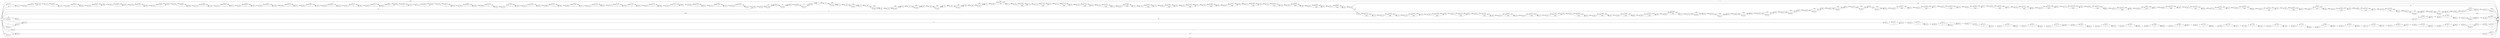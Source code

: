digraph {
	graph [rankdir=LR]
	node [shape=rectangle]
	2 -> 73 [label=2869]
	73 -> 95 [label=2560]
	73 -> 47422 [label=309]
	95 -> 106 [label=2869]
	106 -> 127 [label=2560]
	106 -> 47442 [label=309]
	127 -> 263 [label=2869]
	263 -> 284 [label=2560]
	263 -> 47462 [label=309]
	284 -> 476 [label=2869]
	476 -> 500 [label=2560]
	476 -> 47485 [label=309]
	500 -> 575 [label=2869]
	575 -> 596 [label=2560]
	575 -> 47505 [label=309]
	596 -> 749 [label=2869]
	749 -> 785 [label=2560]
	749 -> 47540 [label=309]
	785 -> 788 [label=2869]
	788 -> 830 [label=2560]
	788 -> 47581 [label=309]
	830 -> 836 [label=2869]
	836 -> 857 [label=2560]
	836 -> 47601 [label=309]
	857 -> 896 [label=2869]
	896 -> 899 [label=2560]
	896 -> 917 [label=309]
	899 -> 1 [label=1]
	899 -> 917 [label=2559]
	917 -> 1049 [label=2868]
	1049 -> 1115 [label=2559]
	1049 -> 47686 [label=309]
	1115 -> 1273 [label=2868]
	1273 -> 1294 [label=2559]
	1273 -> 47706 [label=309]
	1294 -> 1315 [label=2868]
	1315 -> 1336 [label=2559]
	1315 -> 47726 [label=309]
	1336 -> 1414 [label=2868]
	1414 -> 1444 [label=2559]
	1414 -> 47755 [label=309]
	1444 -> 1516 [label=2868]
	1516 -> 1537 [label=2559]
	1516 -> 47775 [label=309]
	1537 -> 1687 [label=2868]
	1687 -> 1717 [label=2559]
	1687 -> 47804 [label=309]
	1717 -> 1747 [label=2868]
	1747 -> 1774 [label=2559]
	1747 -> 47830 [label=309]
	1774 -> 1828 [label=2868]
	1828 -> 1849 [label=2559]
	1828 -> 47850 [label=309]
	1849 -> 1951 [label=2868]
	1951 -> 1978 [label=2559]
	1951 -> 47876 [label=309]
	1978 -> 1987 [label=2868]
	1987 -> 2008 [label=2559]
	1987 -> 47896 [label=309]
	2008 -> 2020 [label=2868]
	2020 -> 2062 [label=2559]
	2020 -> 47937 [label=309]
	2062 -> 2071 [label=2868]
	2071 -> 2104 [label=2559]
	2071 -> 47969 [label=309]
	2104 -> 2116 [label=2868]
	2116 -> 2158 [label=2559]
	2116 -> 48010 [label=309]
	2158 -> 2299 [label=2868]
	2299 -> 2338 [label=2559]
	2299 -> 48048 [label=309]
	2338 -> 2341 [label=2868]
	2341 -> 2362 [label=2559]
	2341 -> 48068 [label=309]
	2362 -> 2476 [label=2868]
	2476 -> 2497 [label=2559]
	2476 -> 48088 [label=309]
	2497 -> 2533 [label=2868]
	2533 -> 2680 [label=2559]
	2533 -> 1 [label=309]
	2680 -> 2707 [label=2559]
	2680 -> 42329 [label=36573]
	2707 -> 2710 [label=39132]
	2710 -> 2731 [label=2559]
	2710 -> 42349 [label=36573]
	2731 -> 2755 [label=39132]
	2755 -> 2776 [label=2559]
	2755 -> 42369 [label=36573]
	2776 -> 2782 [label=39132]
	2782 -> 2803 [label=2559]
	2782 -> 42389 [label=36573]
	2803 -> 2812 [label=39132]
	2812 -> 2833 [label=2559]
	2812 -> 42409 [label=36573]
	2833 -> 3007 [label=39132]
	3007 -> 3028 [label=2559]
	3007 -> 42429 [label=36573]
	3028 -> 3076 [label=39132]
	3076 -> 3142 [label=2559]
	3076 -> 42494 [label=36573]
	3142 -> 3154 [label=39132]
	3154 -> 3175 [label=2559]
	3154 -> 42514 [label=36573]
	3175 -> 3251 [label=39132]
	3251 -> 3286 [label=2559]
	3251 -> 42548 [label=36573]
	3286 -> 3303 [label=39132]
	3303 -> 3325 [label=2559]
	3303 -> 42569 [label=36573]
	3325 -> 3424 [label=39132]
	3424 -> 3445 [label=2559]
	3424 -> 42589 [label=36573]
	3445 -> 3466 [label=39132]
	3466 -> 3508 [label=2559]
	3466 -> 42630 [label=36573]
	3508 -> 3568 [label=39132]
	3568 -> 3589 [label=2559]
	3568 -> 42650 [label=36573]
	3589 -> 3694 [label=39132]
	3694 -> 3715 [label=2559]
	3694 -> 42669 [label=36573]
	3715 -> 3774 [label=39136]
	3774 -> 3795 [label=2559]
	3774 -> 42690 [label=36577]
	3795 -> 3862 [label=39136]
	3862 -> 3883 [label=2559]
	3862 -> 42710 [label=36577]
	3883 -> 3885 [label=39136]
	3885 -> 3912 [label=2559]
	3885 -> 42736 [label=36577]
	3912 -> 3925 [label=39136]
	3925 -> 3948 [label=2559]
	3925 -> 42758 [label=36577]
	3948 -> 3954 [label=39136]
	3954 -> 4005 [label=2559]
	3954 -> 42808 [label=36577]
	4005 -> 4038 [label=39136]
	4038 -> 4059 [label=2559]
	4038 -> 42828 [label=36577]
	4059 -> 4060 [label=39136]
	4060 -> 4092 [label=2559]
	4060 -> 42859 [label=36577]
	4092 -> 4125 [label=39136]
	4125 -> 4146 [label=2559]
	4125 -> 42879 [label=36577]
	4146 -> 4185 [label=2559]
	4146 -> 42917 [label=36577]
	4185 -> 4209 [label=39136]
	4209 -> 4230 [label=2559]
	4209 -> 42937 [label=36577]
	4230 -> 4305 [label=39136]
	4305 -> 4377 [label=2559]
	4305 -> 43008 [label=36577]
	4377 -> 4382 [label=39136]
	4382 -> 4429 [label=2559]
	4382 -> 43054 [label=36577]
	4429 -> 4484 [label=39136]
	4484 -> 4517 [label=2559]
	4484 -> 43086 [label=36577]
	4517 -> 4526 [label=39136]
	4526 -> 4547 [label=2559]
	4526 -> 43106 [label=36577]
	4547 -> 4550 [label=39136]
	4550 -> 4583 [label=2559]
	4550 -> 43138 [label=36577]
	4583 -> 4613 [label=39136]
	4613 -> 4640 [label=2559]
	4613 -> 43164 [label=36577]
	4640 -> 4715 [label=39136]
	4715 -> 4748 [label=2559]
	4715 -> 43196 [label=36577]
	4748 -> 4818 [label=39136]
	4818 -> 4848 [label=2559]
	4818 -> 43225 [label=36577]
	4848 -> 4921 [label=39136]
	4921 -> 4960 [label=2559]
	4921 -> 43263 [label=36577]
	4960 -> 5056 [label=39136]
	5056 -> 5077 [label=2559]
	5056 -> 43283 [label=36577]
	5077 -> 5089 [label=39136]
	5089 -> 5140 [label=2559]
	5089 -> 43333 [label=36577]
	5140 -> 5143 [label=39136]
	5143 -> 5164 [label=2559]
	5143 -> 43353 [label=36577]
	5164 -> 5176 [label=39136]
	5176 -> 5198 [label=2559]
	5176 -> 43374 [label=36577]
	5198 -> 5242 [label=39136]
	5242 -> 5269 [label=2559]
	5242 -> 43400 [label=36577]
	5269 -> 5297 [label=39136]
	5297 -> 5318 [label=2559]
	5297 -> 43420 [label=36577]
	5318 -> 5320 [label=39136]
	5320 -> 5347 [label=2559]
	5320 -> 43446 [label=36577]
	5347 -> 5557 [label=39136]
	5557 -> 5560 [label=2559]
	5557 -> 5596 [label=36577]
	5560 -> 1 [label=40]
	5560 -> 5596 [label=2519]
	5596 -> 5612 [label=39096]
	5612 -> 5633 [label=2519]
	5612 -> 43504 [label=36577]
	5633 -> 5684 [label=39096]
	5684 -> 5705 [label=2519]
	5684 -> 43524 [label=36577]
	5705 -> 5799 [label=39096]
	5799 -> 5820 [label=2519]
	5799 -> 43544 [label=36577]
	5820 -> 5825 [label=39096]
	5825 -> 5846 [label=2519]
	5825 -> 43564 [label=36577]
	5846 -> 5906 [label=39096]
	5906 -> 5927 [label=2519]
	5906 -> 43584 [label=36577]
	5927 -> 5982 [label=39096]
	5982 -> 1 [label=2519]
	5982 -> 45233 [label=36577]
	7640 -> 7641 [label=1]
	7641 -> 8179 [label=50]
	8179 -> 8200 [label=1]
	8179 -> 17964 [label=49]
	8200 -> 8280 [label=50]
	8280 -> 8301 [label=1]
	8280 -> 17984 [label=49]
	8301 -> 9012 [label=50]
	9012 -> 9032 [label=1]
	9012 -> 18002 [label=49]
	9032 -> 11963 [label=50]
	11963 -> 1 [label=1]
	11963 -> 19661 [label=49]
	17964 -> 8200 [label=49]
	17984 -> 8301 [label=49]
	18002 -> 9032 [label=49]
	19661 -> 1 [label=49]
	21371 -> 21372 [label=1]
	21372 -> 21548 [label=310]
	21548 -> 21569 [label=1]
	21548 -> 46282 [label=309]
	21569 -> 21712 [label=310]
	21712 -> 21733 [label=1]
	21712 -> 46302 [label=309]
	21733 -> 21809 [label=310]
	21809 -> 21830 [label=1]
	21809 -> 46322 [label=309]
	21830 -> 21875 [label=310]
	21875 -> 21896 [label=1]
	21875 -> 46342 [label=309]
	21896 -> 21935 [label=310]
	21935 -> 21956 [label=1]
	21935 -> 46362 [label=309]
	21956 -> 21979 [label=310]
	21979 -> 22000 [label=1]
	21979 -> 46382 [label=309]
	22000 -> 22010 [label=310]
	22010 -> 22058 [label=1]
	22010 -> 46429 [label=309]
	22058 -> 22064 [label=310]
	22064 -> 22085 [label=1]
	22064 -> 46449 [label=309]
	22085 -> 22127 [label=310]
	22127 -> 22148 [label=1]
	22127 -> 46469 [label=309]
	22148 -> 22157 [label=310]
	22157 -> 22217 [label=1]
	22157 -> 46528 [label=309]
	22217 -> 22238 [label=310]
	22238 -> 22261 [label=1]
	22238 -> 46550 [label=309]
	22261 -> 22292 [label=310]
	22292 -> 22319 [label=1]
	22292 -> 46576 [label=309]
	22319 -> 22442 [label=310]
	22442 -> 22477 [label=1]
	22442 -> 46610 [label=309]
	22477 -> 22481 [label=310]
	22481 -> 22502 [label=1]
	22481 -> 46630 [label=309]
	22502 -> 22844 [label=310]
	22844 -> 22902 [label=1]
	22844 -> 46687 [label=309]
	22902 -> 22931 [label=310]
	22931 -> 22961 [label=1]
	22931 -> 46716 [label=309]
	22961 -> 22976 [label=310]
	22976 -> 23036 [label=1]
	22976 -> 46775 [label=309]
	23036 -> 23069 [label=1]
	23036 -> 46807 [label=309]
	23069 -> 23105 [label=1]
	23069 -> 46842 [label=309]
	23105 -> 23114 [label=310]
	23114 -> 23183 [label=1]
	23114 -> 46910 [label=309]
	23183 -> 23270 [label=310]
	23270 -> 23338 [label=1]
	23270 -> 46977 [label=309]
	23338 -> 23397 [label=310]
	23397 -> 23418 [label=1]
	23397 -> 46998 [label=309]
	23418 -> 23495 [label=310]
	23495 -> 23516 [label=1]
	23495 -> 47018 [label=309]
	23516 -> 23579 [label=310]
	23579 -> 23600 [label=1]
	23579 -> 47038 [label=309]
	23600 -> 23615 [label=310]
	23615 -> 23636 [label=1]
	23615 -> 47058 [label=309]
	23636 -> 23666 [label=310]
	23666 -> 23687 [label=1]
	23666 -> 47078 [label=309]
	23687 -> 23690 [label=310]
	23690 -> 23711 [label=1]
	23690 -> 47098 [label=309]
	23711 -> 23741 [label=310]
	23741 -> 23762 [label=1]
	23741 -> 47118 [label=309]
	23762 -> 23777 [label=310]
	23777 -> 23798 [label=1]
	23777 -> 47138 [label=309]
	23798 -> 23819 [label=1]
	23798 -> 47158 [label=309]
	23819 -> 23843 [label=310]
	23843 -> 23903 [label=1]
	23843 -> 47217 [label=309]
	23903 -> 23942 [label=310]
	23942 -> 23963 [label=1]
	23942 -> 47237 [label=309]
	23963 -> 24093 [label=310]
	24093 -> 24125 [label=1]
	24093 -> 47268 [label=309]
	24125 -> 24131 [label=310]
	24131 -> 24152 [label=1]
	24131 -> 47288 [label=309]
	24152 -> 24194 [label=310]
	24194 -> 24226 [label=1]
	24194 -> 47319 [label=309]
	24226 -> 24323 [label=310]
	24323 -> 24523 [label=350]
	24523 -> 24544 [label=41]
	24523 -> 47339 [label=309]
	24544 -> 24565 [label=41]
	24544 -> 47359 [label=309]
	24565 -> 24596 [label=350]
	24596 -> 24639 [label=41]
	24596 -> 47401 [label=309]
	24639 -> 2 [label=350]
	24745 -> 25181 [label=6]
	25181 -> 25213 [label=3]
	25181 -> 37454 [label=3]
	25213 -> 25297 [label=6]
	25297 -> 25318 [label=3]
	25297 -> 37474 [label=3]
	25318 -> 25450 [label=6]
	25450 -> 25470 [label=3]
	25450 -> 25471 [label=3]
	25470 -> 25471 [label=2]
	25470 -> 25491 [label=1]
	25471 -> 25491 [label=5]
	25491 -> 25683 [label=6]
	25683 -> 1 [label=1]
	25683 -> 25760 [label=5]
	25760 -> 25781 [label=2]
	25760 -> 37514 [label=3]
	25781 -> 25852 [label=5]
	25852 -> 25874 [label=2]
	25852 -> 37535 [label=3]
	25874 -> 26037 [label=5]
	26037 -> 26058 [label=2]
	26037 -> 37555 [label=3]
	26058 -> 26578 [label=5]
	26578 -> 26599 [label=2]
	26578 -> 37575 [label=3]
	26599 -> 26626 [label=5]
	26626 -> 26647 [label=2]
	26626 -> 37595 [label=3]
	26647 -> 26758 [label=5]
	26758 -> 26779 [label=2]
	26758 -> 37615 [label=3]
	26779 -> 26788 [label=5]
	26788 -> 26809 [label=2]
	26788 -> 37635 [label=3]
	26809 -> 26864 [label=5]
	26864 -> 26896 [label=2]
	26864 -> 37666 [label=3]
	26896 -> 26933 [label=5]
	26933 -> 26954 [label=2]
	26933 -> 37686 [label=3]
	26954 -> 26964 [label=5]
	26964 -> 26985 [label=2]
	26964 -> 37706 [label=3]
	26985 -> 27080 [label=5]
	27080 -> 27101 [label=2]
	27080 -> 37726 [label=3]
	27101 -> 27158 [label=5]
	27158 -> 27182 [label=2]
	27158 -> 37749 [label=3]
	27182 -> 27314 [label=5]
	27314 -> 27335 [label=2]
	27314 -> 37769 [label=3]
	27335 -> 28264 [label=5]
	28264 -> 28285 [label=2]
	28264 -> 37789 [label=3]
	28285 -> 28642 [label=5]
	28642 -> 28663 [label=2]
	28642 -> 37809 [label=3]
	28663 -> 29623 [label=5]
	29623 -> 29658 [label=2]
	29623 -> 37843 [label=3]
	29658 -> 29713 [label=5]
	29713 -> 29734 [label=2]
	29713 -> 37863 [label=3]
	29734 -> 29740 [label=5]
	29740 -> 29761 [label=2]
	29740 -> 37883 [label=3]
	29761 -> 29836 [label=5]
	29836 -> 29857 [label=2]
	29836 -> 37903 [label=3]
	29857 -> 29869 [label=5]
	29869 -> 29890 [label=2]
	29869 -> 37923 [label=3]
	29890 -> 29929 [label=5]
	29929 -> 29974 [label=2]
	29929 -> 37967 [label=3]
	29974 -> 30008 [label=5]
	30008 -> 1 [label=3]
	30008 -> 30725 [label=2]
	30725 -> 1 [label=2]
	36706 -> 1 [label=2]
	36707 -> 24745 [label=4]
	37454 -> 25213 [label=3]
	37474 -> 25318 [label=3]
	37514 -> 25781 [label=3]
	37535 -> 25874 [label=3]
	37555 -> 26058 [label=3]
	37575 -> 26599 [label=3]
	37595 -> 26647 [label=3]
	37615 -> 26779 [label=3]
	37635 -> 26809 [label=3]
	37666 -> 26896 [label=3]
	37686 -> 26954 [label=3]
	37706 -> 26985 [label=3]
	37726 -> 27101 [label=3]
	37749 -> 27182 [label=3]
	37769 -> 27335 [label=3]
	37789 -> 28285 [label=3]
	37809 -> 28663 [label=3]
	37843 -> 29658 [label=3]
	37863 -> 29734 [label=3]
	37883 -> 29761 [label=3]
	37903 -> 29857 [label=3]
	37923 -> 29890 [label=3]
	37967 -> 29974 [label=3]
	42283 -> 36707 [label=1]
	42329 -> 2707 [label=36573]
	42349 -> 2731 [label=36573]
	42369 -> 2776 [label=36573]
	42389 -> 2803 [label=36573]
	42409 -> 2833 [label=36573]
	42429 -> 3028 [label=36573]
	42494 -> 3142 [label=36573]
	42514 -> 3175 [label=36573]
	42548 -> 3286 [label=36573]
	42569 -> 3325 [label=36573]
	42589 -> 3445 [label=36573]
	42630 -> 3508 [label=36573]
	42650 -> 3589 [label=36573]
	42669 -> 3715 [label=36577]
	42690 -> 3795 [label=36577]
	42710 -> 3883 [label=36577]
	42736 -> 3912 [label=36577]
	42758 -> 3948 [label=36577]
	42808 -> 4005 [label=36577]
	42828 -> 4059 [label=36577]
	42859 -> 4092 [label=36577]
	42879 -> 4146 [label=36577]
	42917 -> 4185 [label=36577]
	42937 -> 4230 [label=36577]
	43008 -> 4377 [label=36577]
	43054 -> 4429 [label=36577]
	43086 -> 4517 [label=36577]
	43106 -> 4547 [label=36577]
	43138 -> 4583 [label=36577]
	43164 -> 4640 [label=36577]
	43196 -> 4748 [label=36577]
	43225 -> 4848 [label=36577]
	43263 -> 4960 [label=36577]
	43283 -> 5077 [label=36577]
	43333 -> 5140 [label=36577]
	43353 -> 5164 [label=36577]
	43374 -> 5198 [label=36577]
	43400 -> 5269 [label=36577]
	43420 -> 5318 [label=36577]
	43446 -> 5347 [label=36577]
	43504 -> 5633 [label=36577]
	43524 -> 5705 [label=36577]
	43544 -> 5820 [label=36577]
	43564 -> 5846 [label=36577]
	43584 -> 5927 [label=36577]
	45233 -> 45254 [label=36573]
	45233 -> 48183 [label=4]
	45254 -> 46262 [label=36577]
	46262 -> 1 [label=36573]
	46262 -> 49216 [label=4]
	46282 -> 21569 [label=309]
	46302 -> 21733 [label=309]
	46322 -> 21830 [label=309]
	46342 -> 21896 [label=309]
	46362 -> 21956 [label=309]
	46382 -> 22000 [label=309]
	46429 -> 22058 [label=309]
	46449 -> 22085 [label=309]
	46469 -> 22148 [label=309]
	46528 -> 22217 [label=309]
	46550 -> 22261 [label=309]
	46576 -> 22319 [label=309]
	46610 -> 22477 [label=309]
	46630 -> 22502 [label=309]
	46687 -> 22902 [label=309]
	46716 -> 22961 [label=309]
	46775 -> 23036 [label=309]
	46807 -> 23069 [label=309]
	46842 -> 23105 [label=309]
	46910 -> 23183 [label=309]
	46977 -> 23338 [label=309]
	46998 -> 23418 [label=309]
	47018 -> 23516 [label=309]
	47038 -> 23600 [label=309]
	47058 -> 23636 [label=309]
	47078 -> 23687 [label=309]
	47098 -> 23711 [label=309]
	47118 -> 23762 [label=309]
	47138 -> 23798 [label=309]
	47158 -> 23819 [label=309]
	47217 -> 23903 [label=309]
	47237 -> 23963 [label=309]
	47268 -> 24125 [label=309]
	47288 -> 24152 [label=309]
	47319 -> 24226 [label=309]
	47339 -> 24544 [label=309]
	47359 -> 24565 [label=309]
	47401 -> 24639 [label=309]
	47422 -> 95 [label=309]
	47442 -> 127 [label=309]
	47462 -> 284 [label=309]
	47485 -> 500 [label=309]
	47505 -> 596 [label=309]
	47540 -> 785 [label=309]
	47581 -> 830 [label=309]
	47601 -> 857 [label=309]
	47686 -> 1115 [label=309]
	47706 -> 1294 [label=309]
	47726 -> 1336 [label=309]
	47755 -> 1444 [label=309]
	47775 -> 1537 [label=309]
	47804 -> 1717 [label=309]
	47830 -> 1774 [label=309]
	47850 -> 1849 [label=309]
	47876 -> 1978 [label=309]
	47896 -> 2008 [label=309]
	47937 -> 2062 [label=309]
	47969 -> 2104 [label=309]
	48010 -> 2158 [label=309]
	48048 -> 2338 [label=309]
	48068 -> 2362 [label=309]
	48088 -> 2497 [label=309]
	48183 -> 45254 [label=4]
	49216 -> 1 [label=4]
	54791 -> 54792 [label=725]
	54792 -> 55197 [label=726]
	55197 -> 1 [label=725]
	55197 -> 60772 [label=1]
	60772 -> 1 [label=1]
	0 -> 2 [label=2519]
	0 -> 7641 [label=49]
	0 -> 24323 [label=40]
	0 -> 24745 [label=2]
	0 -> 36707 [label=3]
	0 -> 2680 [label=36573]
	0 -> 21372 [label=309]
	0 -> 42669 [label=4]
	0 -> 54792 [label=1]
	0 -> 7640 [label=1]
	0 -> 1 [label=81]
	0 -> 21371 [label=1]
	0 -> 36706 [label=2]
	0 -> 42283 [label=1]
	0 -> 54791 [label=725]
}

